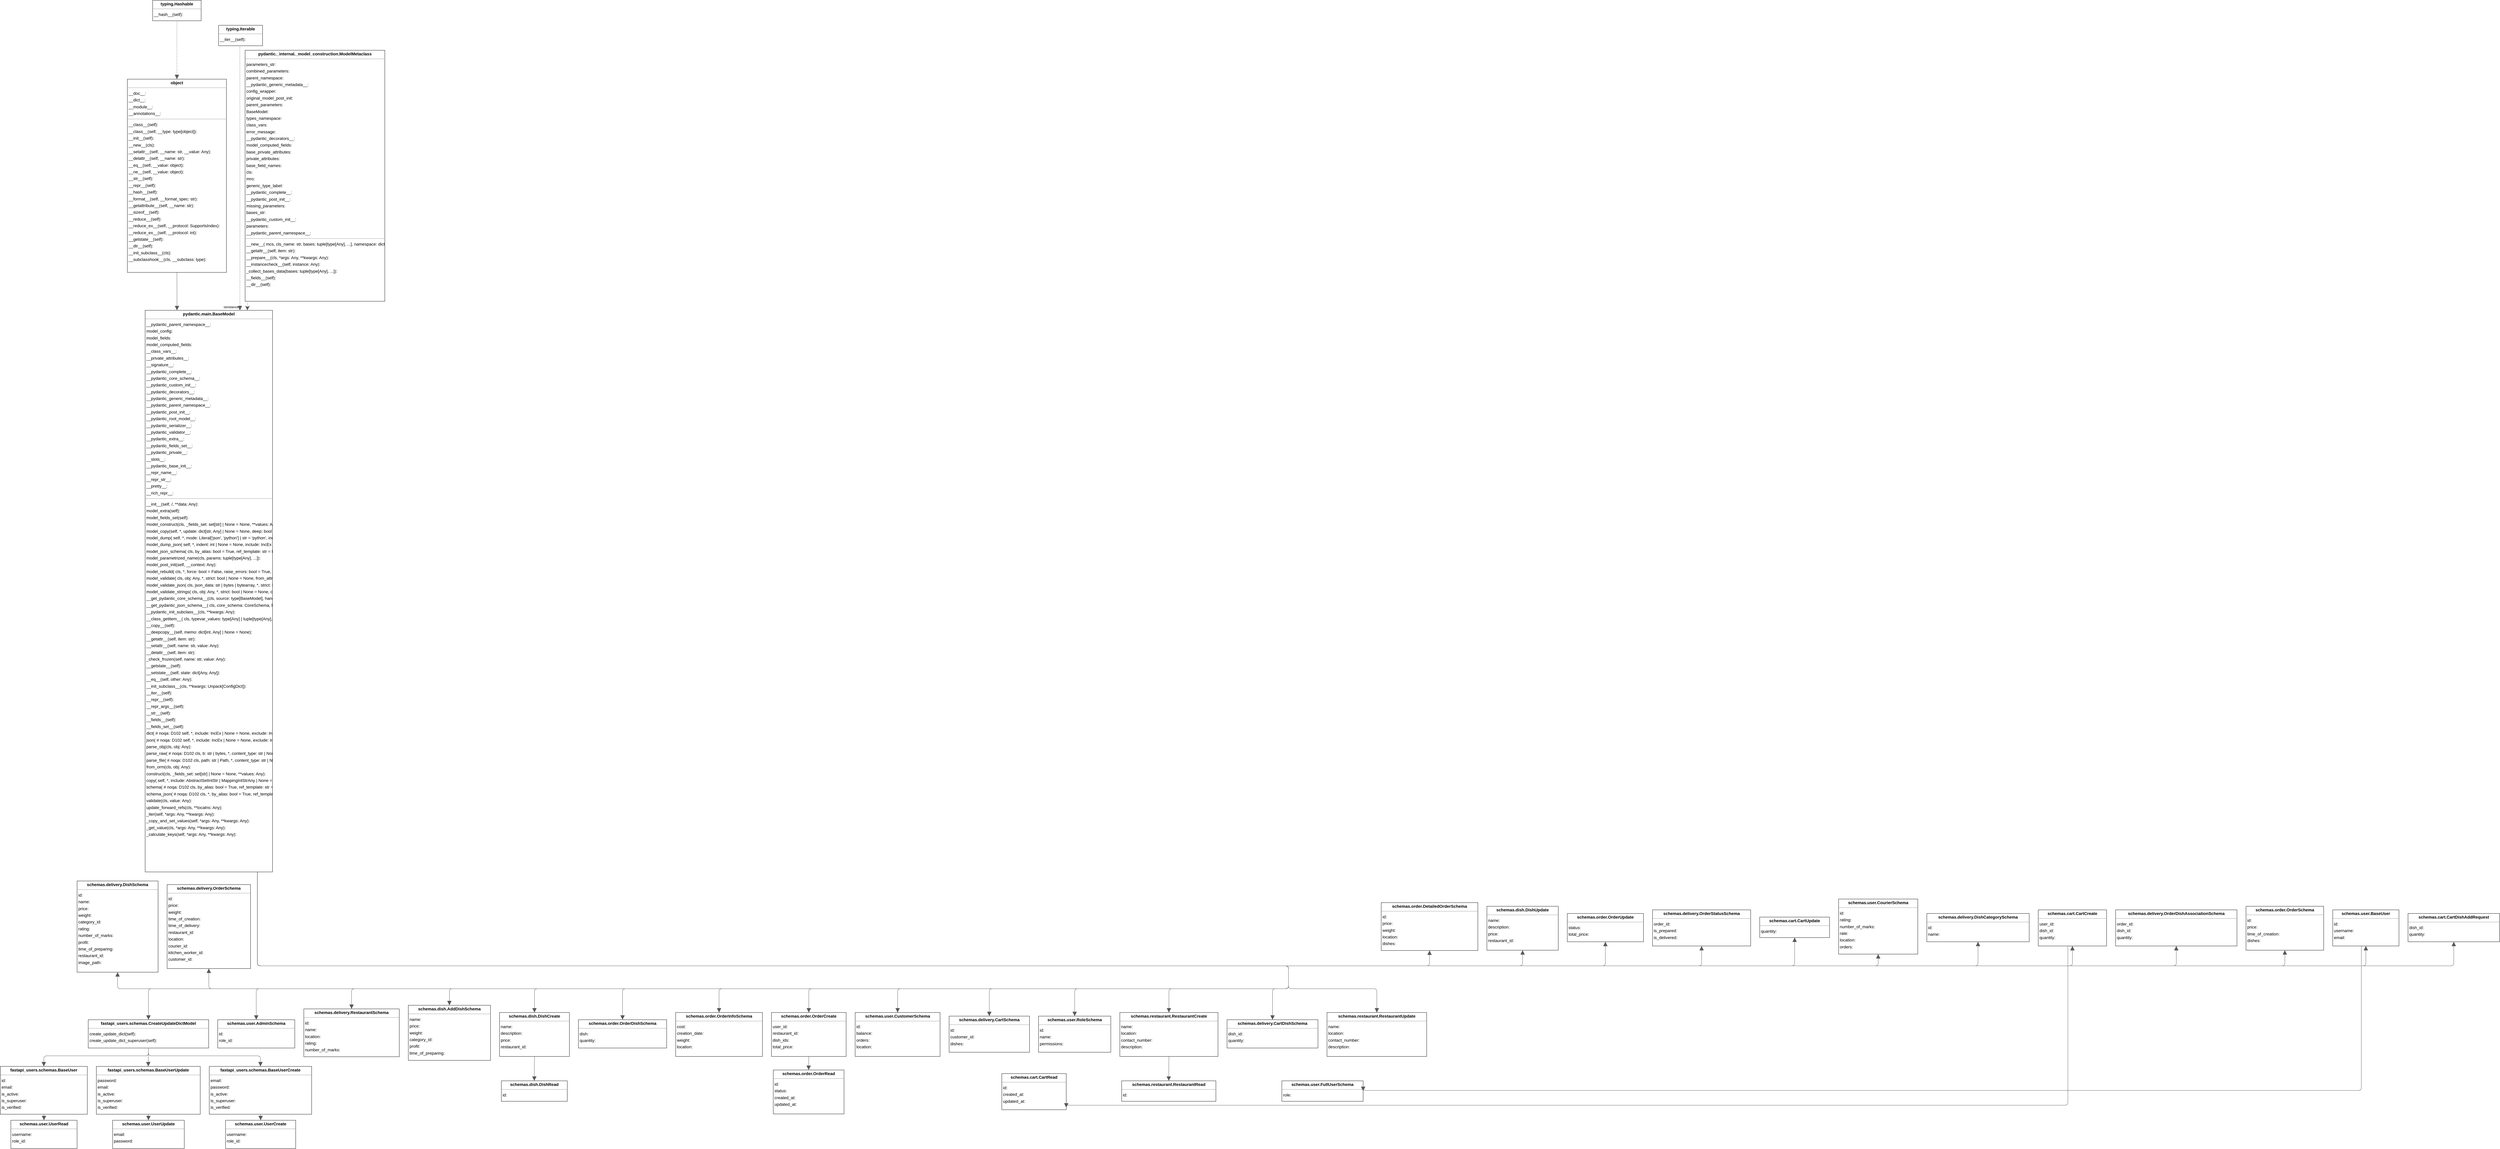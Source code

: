 <mxGraphModel dx="0" dy="0" grid="1" gridSize="10" guides="1" tooltips="1" connect="1" arrows="1" fold="1" page="0" pageScale="1" background="none" math="0" shadow="0">
  <root>
    <mxCell id="0" />
    <mxCell id="1" parent="0" />
    <mxCell id="node23" parent="1" vertex="1" value="&lt;p style=&quot;margin:0px;margin-top:4px;text-align:center;&quot;&gt;&lt;b&gt;fastapi_users.schemas.BaseUser&lt;/b&gt;&lt;/p&gt;&lt;hr size=&quot;1&quot;/&gt;&lt;p style=&quot;margin:0 0 0 4px;line-height:1.6;&quot;&gt; id: &lt;br/&gt; email: &lt;br/&gt; is_active: &lt;br/&gt; is_superuser: &lt;br/&gt; is_verified: &lt;/p&gt;" style="verticalAlign=top;align=left;overflow=fill;fontSize=14;fontFamily=Helvetica;html=1;rounded=0;shadow=0;comic=0;labelBackgroundColor=none;strokeWidth=1;">
      <mxGeometry x="-232" y="2610" width="289" height="159" as="geometry" />
    </mxCell>
    <mxCell id="node4" parent="1" vertex="1" value="&lt;p style=&quot;margin:0px;margin-top:4px;text-align:center;&quot;&gt;&lt;b&gt;fastapi_users.schemas.BaseUserCreate&lt;/b&gt;&lt;/p&gt;&lt;hr size=&quot;1&quot;/&gt;&lt;p style=&quot;margin:0 0 0 4px;line-height:1.6;&quot;&gt; email: &lt;br/&gt; password: &lt;br/&gt; is_active: &lt;br/&gt; is_superuser: &lt;br/&gt; is_verified: &lt;/p&gt;" style="verticalAlign=top;align=left;overflow=fill;fontSize=14;fontFamily=Helvetica;html=1;rounded=0;shadow=0;comic=0;labelBackgroundColor=none;strokeWidth=1;">
      <mxGeometry x="462" y="2610" width="340" height="159" as="geometry" />
    </mxCell>
    <mxCell id="node39" parent="1" vertex="1" value="&lt;p style=&quot;margin:0px;margin-top:4px;text-align:center;&quot;&gt;&lt;b&gt;fastapi_users.schemas.BaseUserUpdate&lt;/b&gt;&lt;/p&gt;&lt;hr size=&quot;1&quot;/&gt;&lt;p style=&quot;margin:0 0 0 4px;line-height:1.6;&quot;&gt; password: &lt;br/&gt; email: &lt;br/&gt; is_active: &lt;br/&gt; is_superuser: &lt;br/&gt; is_verified: &lt;/p&gt;" style="verticalAlign=top;align=left;overflow=fill;fontSize=14;fontFamily=Helvetica;html=1;rounded=0;shadow=0;comic=0;labelBackgroundColor=none;strokeWidth=1;">
      <mxGeometry x="87" y="2610" width="345" height="159" as="geometry" />
    </mxCell>
    <mxCell id="node26" parent="1" vertex="1" value="&lt;p style=&quot;margin:0px;margin-top:4px;text-align:center;&quot;&gt;&lt;b&gt;fastapi_users.schemas.CreateUpdateDictModel&lt;/b&gt;&lt;/p&gt;&lt;hr size=&quot;1&quot;/&gt;&lt;p style=&quot;margin:0 0 0 4px;line-height:1.6;&quot;&gt; create_update_dict(self): &lt;br/&gt; create_update_dict_superuser(self): &lt;/p&gt;" style="verticalAlign=top;align=left;overflow=fill;fontSize=14;fontFamily=Helvetica;html=1;rounded=0;shadow=0;comic=0;labelBackgroundColor=none;strokeWidth=1;">
      <mxGeometry x="60" y="2455" width="400" height="94" as="geometry" />
    </mxCell>
    <mxCell id="node6" parent="1" vertex="1" value="&lt;p style=&quot;margin:0px;margin-top:4px;text-align:center;&quot;&gt;&lt;b&gt;object&lt;/b&gt;&lt;/p&gt;&lt;hr size=&quot;1&quot;/&gt;&lt;p style=&quot;margin:0 0 0 4px;line-height:1.6;&quot;&gt; __doc__: &lt;br/&gt; __dict__: &lt;br/&gt; __module__: &lt;br/&gt; __annotations__: &lt;/p&gt;&lt;hr size=&quot;1&quot;/&gt;&lt;p style=&quot;margin:0 0 0 4px;line-height:1.6;&quot;&gt; __class__(self): &lt;br/&gt; __class__(self, __type: type[object]): &lt;br/&gt; __init__(self): &lt;br/&gt; __new__(cls): &lt;br/&gt; __setattr__(self, __name: str, __value: Any): &lt;br/&gt; __delattr__(self, __name: str): &lt;br/&gt; __eq__(self, __value: object): &lt;br/&gt; __ne__(self, __value: object): &lt;br/&gt; __str__(self): &lt;br/&gt; __repr__(self): &lt;br/&gt; __hash__(self): &lt;br/&gt; __format__(self, __format_spec: str): &lt;br/&gt; __getattribute__(self, __name: str): &lt;br/&gt; __sizeof__(self): &lt;br/&gt; __reduce__(self): &lt;br/&gt; __reduce_ex__(self, __protocol: SupportsIndex): &lt;br/&gt; __reduce_ex__(self, __protocol: int): &lt;br/&gt; __getstate__(self): &lt;br/&gt; __dir__(self): &lt;br/&gt; __init_subclass__(cls): &lt;br/&gt; __subclasshook__(cls, __subclass: type): &lt;/p&gt;" style="verticalAlign=top;align=left;overflow=fill;fontSize=14;fontFamily=Helvetica;html=1;rounded=0;shadow=0;comic=0;labelBackgroundColor=none;strokeWidth=1;">
      <mxGeometry x="190" y="-670" width="329" height="642" as="geometry" />
    </mxCell>
    <mxCell id="node28" parent="1" vertex="1" value="&lt;p style=&quot;margin:0px;margin-top:4px;text-align:center;&quot;&gt;&lt;b&gt;pydantic._internal._model_construction.ModelMetaclass&lt;/b&gt;&lt;/p&gt;&lt;hr size=&quot;1&quot;/&gt;&lt;p style=&quot;margin:0 0 0 4px;line-height:1.6;&quot;&gt; parameters_str: &lt;br/&gt; combined_parameters: &lt;br/&gt; parent_namespace: &lt;br/&gt; __pydantic_generic_metadata__: &lt;br/&gt; config_wrapper: &lt;br/&gt; original_model_post_init: &lt;br/&gt; parent_parameters: &lt;br/&gt; BaseModel: &lt;br/&gt; types_namespace: &lt;br/&gt; class_vars: &lt;br/&gt; error_message: &lt;br/&gt; __pydantic_decorators__: &lt;br/&gt; model_computed_fields: &lt;br/&gt; base_private_attributes: &lt;br/&gt; private_attributes: &lt;br/&gt; base_field_names: &lt;br/&gt; cls: &lt;br/&gt; mro: &lt;br/&gt; generic_type_label: &lt;br/&gt; __pydantic_complete__: &lt;br/&gt; __pydantic_post_init__: &lt;br/&gt; missing_parameters: &lt;br/&gt; bases_str: &lt;br/&gt; __pydantic_custom_init__: &lt;br/&gt; parameters: &lt;br/&gt; __pydantic_parent_namespace__: &lt;/p&gt;&lt;hr size=&quot;1&quot;/&gt;&lt;p style=&quot;margin:0 0 0 4px;line-height:1.6;&quot;&gt; __new__(         mcs,         cls_name: str,         bases: tuple[type[Any], ...],         namespace: dict[str, Any],         __pydantic_generic_metadata__: PydanticGenericMetadata | None = None,         __pydantic_reset_parent_namespace__: bool = True,         _create_model_module: str | None = None,         **kwargs: Any,     ): &lt;br/&gt; __getattr__(self, item: str): &lt;br/&gt; __prepare__(cls, *args: Any, **kwargs: Any): &lt;br/&gt; __instancecheck__(self, instance: Any): &lt;br/&gt; _collect_bases_data(bases: tuple[type[Any], ...]): &lt;br/&gt; __fields__(self): &lt;br/&gt; __dir__(self): &lt;/p&gt;" style="verticalAlign=top;align=left;overflow=fill;fontSize=14;fontFamily=Helvetica;html=1;rounded=0;shadow=0;comic=0;labelBackgroundColor=none;strokeWidth=1;">
      <mxGeometry x="581" y="-766" width="464" height="834" as="geometry" />
    </mxCell>
    <mxCell id="node14" parent="1" vertex="1" value="&lt;p style=&quot;margin:0px;margin-top:4px;text-align:center;&quot;&gt;&lt;b&gt;pydantic.main.BaseModel&lt;/b&gt;&lt;/p&gt;&lt;hr size=&quot;1&quot;/&gt;&lt;p style=&quot;margin:0 0 0 4px;line-height:1.6;&quot;&gt; __pydantic_parent_namespace__: &lt;br/&gt; model_config: &lt;br/&gt; model_fields: &lt;br/&gt; model_computed_fields: &lt;br/&gt; __class_vars__: &lt;br/&gt; __private_attributes__: &lt;br/&gt; __signature__: &lt;br/&gt; __pydantic_complete__: &lt;br/&gt; __pydantic_core_schema__: &lt;br/&gt; __pydantic_custom_init__: &lt;br/&gt; __pydantic_decorators__: &lt;br/&gt; __pydantic_generic_metadata__: &lt;br/&gt; __pydantic_parent_namespace__: &lt;br/&gt; __pydantic_post_init__: &lt;br/&gt; __pydantic_root_model__: &lt;br/&gt; __pydantic_serializer__: &lt;br/&gt; __pydantic_validator__: &lt;br/&gt; __pydantic_extra__: &lt;br/&gt; __pydantic_fields_set__: &lt;br/&gt; __pydantic_private__: &lt;br/&gt; __slots__: &lt;br/&gt; __pydantic_base_init__: &lt;br/&gt; __repr_name__: &lt;br/&gt; __repr_str__: &lt;br/&gt; __pretty__: &lt;br/&gt; __rich_repr__: &lt;/p&gt;&lt;hr size=&quot;1&quot;/&gt;&lt;p style=&quot;margin:0 0 0 4px;line-height:1.6;&quot;&gt; __init__(self, /, **data: Any): &lt;br/&gt; model_extra(self): &lt;br/&gt; model_fields_set(self): &lt;br/&gt; model_construct(cls, _fields_set: set[str] | None = None, **values: Any): &lt;br/&gt; model_copy(self, *, update: dict[str, Any] | None = None, deep: bool = False): &lt;br/&gt; model_dump(         self,         *,         mode: Literal[&amp;#39;json&amp;#39;, &amp;#39;python&amp;#39;] | str = &amp;#39;python&amp;#39;,         include: IncEx | None = None,         exclude: IncEx | None = None,         context: Any | None = None,         by_alias: bool = False,         exclude_unset: bool = False,         exclude_defaults: bool = False,         exclude_none: bool = False,         round_trip: bool = False,         warnings: bool | Literal[&amp;#39;none&amp;#39;, &amp;#39;warn&amp;#39;, &amp;#39;error&amp;#39;] = True,         serialize_as_any: bool = False,     ): &lt;br/&gt; model_dump_json(         self,         *,         indent: int | None = None,         include: IncEx | None = None,         exclude: IncEx | None = None,         context: Any | None = None,         by_alias: bool = False,         exclude_unset: bool = False,         exclude_defaults: bool = False,         exclude_none: bool = False,         round_trip: bool = False,         warnings: bool | Literal[&amp;#39;none&amp;#39;, &amp;#39;warn&amp;#39;, &amp;#39;error&amp;#39;] = True,         serialize_as_any: bool = False,     ): &lt;br/&gt; model_json_schema(         cls,         by_alias: bool = True,         ref_template: str = DEFAULT_REF_TEMPLATE,         schema_generator: type[GenerateJsonSchema] = GenerateJsonSchema,         mode: JsonSchemaMode = &amp;#39;validation&amp;#39;,     ): &lt;br/&gt; model_parametrized_name(cls, params: tuple[type[Any], ...]): &lt;br/&gt; model_post_init(self, __context: Any): &lt;br/&gt; model_rebuild(         cls,         *,         force: bool = False,         raise_errors: bool = True,         _parent_namespace_depth: int = 2,         _types_namespace: dict[str, Any] | None = None,     ): &lt;br/&gt; model_validate(         cls,         obj: Any,         *,         strict: bool | None = None,         from_attributes: bool | None = None,         context: Any | None = None,     ): &lt;br/&gt; model_validate_json(         cls,         json_data: str | bytes | bytearray,         *,         strict: bool | None = None,         context: Any | None = None,     ): &lt;br/&gt; model_validate_strings(         cls,         obj: Any,         *,         strict: bool | None = None,         context: Any | None = None,     ): &lt;br/&gt; __get_pydantic_core_schema__(cls, source: type[BaseModel], handler: GetCoreSchemaHandler, /): &lt;br/&gt; __get_pydantic_json_schema__(         cls,         core_schema: CoreSchema,         handler: GetJsonSchemaHandler,         /,     ): &lt;br/&gt; __pydantic_init_subclass__(cls, **kwargs: Any): &lt;br/&gt; __class_getitem__(         cls, typevar_values: type[Any] | tuple[type[Any], ...]     ): &lt;br/&gt; __copy__(self): &lt;br/&gt; __deepcopy__(self, memo: dict[int, Any] | None = None): &lt;br/&gt; __getattr__(self, item: str): &lt;br/&gt; __setattr__(self, name: str, value: Any): &lt;br/&gt; __delattr__(self, item: str): &lt;br/&gt; _check_frozen(self, name: str, value: Any): &lt;br/&gt; __getstate__(self): &lt;br/&gt; __setstate__(self, state: dict[Any, Any]): &lt;br/&gt; __eq__(self, other: Any): &lt;br/&gt; __init_subclass__(cls, **kwargs: Unpack[ConfigDict]): &lt;br/&gt; __iter__(self): &lt;br/&gt; __repr__(self): &lt;br/&gt; __repr_args__(self): &lt;br/&gt; __str__(self): &lt;br/&gt; __fields__(self): &lt;br/&gt; __fields_set__(self): &lt;br/&gt; dict(  # noqa: D102         self,         *,         include: IncEx | None = None,         exclude: IncEx | None = None,         by_alias: bool = False,         exclude_unset: bool = False,         exclude_defaults: bool = False,         exclude_none: bool = False,     ): &lt;br/&gt; json(  # noqa: D102         self,         *,         include: IncEx | None = None,         exclude: IncEx | None = None,         by_alias: bool = False,         exclude_unset: bool = False,         exclude_defaults: bool = False,         exclude_none: bool = False,         encoder: Callable[[Any], Any] | None = PydanticUndefined,  # type: ignore[assignment]         models_as_dict: bool = PydanticUndefined,  # type: ignore[assignment]         **dumps_kwargs: Any,     ): &lt;br/&gt; parse_obj(cls, obj: Any): &lt;br/&gt; parse_raw(  # noqa: D102         cls,         b: str | bytes,         *,         content_type: str | None = None,         encoding: str = &amp;#39;utf8&amp;#39;,         proto: DeprecatedParseProtocol | None = None,         allow_pickle: bool = False,     ): &lt;br/&gt; parse_file(  # noqa: D102         cls,         path: str | Path,         *,         content_type: str | None = None,         encoding: str = &amp;#39;utf8&amp;#39;,         proto: DeprecatedParseProtocol | None = None,         allow_pickle: bool = False,     ): &lt;br/&gt; from_orm(cls, obj: Any): &lt;br/&gt; construct(cls, _fields_set: set[str] | None = None, **values: Any): &lt;br/&gt; copy(         self,         *,         include: AbstractSetIntStr | MappingIntStrAny | None = None,         exclude: AbstractSetIntStr | MappingIntStrAny | None = None,         update: Dict[str, Any] | None = None,  # noqa UP006         deep: bool = False,     ): &lt;br/&gt; schema(  # noqa: D102         cls, by_alias: bool = True, ref_template: str = DEFAULT_REF_TEMPLATE     ): &lt;br/&gt; schema_json(  # noqa: D102         cls, *, by_alias: bool = True, ref_template: str = DEFAULT_REF_TEMPLATE, **dumps_kwargs: Any     ): &lt;br/&gt; validate(cls, value: Any): &lt;br/&gt; update_forward_refs(cls, **localns: Any): &lt;br/&gt; _iter(self, *args: Any, **kwargs: Any): &lt;br/&gt; _copy_and_set_values(self, *args: Any, **kwargs: Any): &lt;br/&gt; _get_value(cls, *args: Any, **kwargs: Any): &lt;br/&gt; _calculate_keys(self, *args: Any, **kwargs: Any): &lt;/p&gt;" style="verticalAlign=top;align=left;overflow=fill;fontSize=14;fontFamily=Helvetica;html=1;rounded=0;shadow=0;comic=0;labelBackgroundColor=none;strokeWidth=1;">
      <mxGeometry x="249" y="98" width="423" height="1866" as="geometry" />
    </mxCell>
    <mxCell id="node40" parent="1" vertex="1" value="&lt;p style=&quot;margin:0px;margin-top:4px;text-align:center;&quot;&gt;&lt;b&gt;schemas.cart.CartCreate&lt;/b&gt;&lt;/p&gt;&lt;hr size=&quot;1&quot;/&gt;&lt;p style=&quot;margin:0 0 0 4px;line-height:1.6;&quot;&gt; user_id: &lt;br/&gt; dish_id: &lt;br/&gt; quantity: &lt;/p&gt;" style="verticalAlign=top;align=left;overflow=fill;fontSize=14;fontFamily=Helvetica;html=1;rounded=0;shadow=0;comic=0;labelBackgroundColor=none;strokeWidth=1;">
      <mxGeometry x="6536" y="2090" width="227" height="120" as="geometry" />
    </mxCell>
    <mxCell id="node0" parent="1" vertex="1" value="&lt;p style=&quot;margin:0px;margin-top:4px;text-align:center;&quot;&gt;&lt;b&gt;schemas.cart.CartDishAddRequest&lt;/b&gt;&lt;/p&gt;&lt;hr size=&quot;1&quot;/&gt;&lt;p style=&quot;margin:0 0 0 4px;line-height:1.6;&quot;&gt; dish_id: &lt;br/&gt; quantity: &lt;/p&gt;" style="verticalAlign=top;align=left;overflow=fill;fontSize=14;fontFamily=Helvetica;html=1;rounded=0;shadow=0;comic=0;labelBackgroundColor=none;strokeWidth=1;">
      <mxGeometry x="7764" y="2102" width="304" height="94" as="geometry" />
    </mxCell>
    <mxCell id="node22" parent="1" vertex="1" value="&lt;p style=&quot;margin:0px;margin-top:4px;text-align:center;&quot;&gt;&lt;b&gt;schemas.cart.CartRead&lt;/b&gt;&lt;/p&gt;&lt;hr size=&quot;1&quot;/&gt;&lt;p style=&quot;margin:0 0 0 4px;line-height:1.6;&quot;&gt; id: &lt;br/&gt; created_at: &lt;br/&gt; updated_at: &lt;/p&gt;" style="verticalAlign=top;align=left;overflow=fill;fontSize=14;fontFamily=Helvetica;html=1;rounded=0;shadow=0;comic=0;labelBackgroundColor=none;strokeWidth=1;">
      <mxGeometry x="3094" y="2634" width="214" height="120" as="geometry" />
    </mxCell>
    <mxCell id="node34" parent="1" vertex="1" value="&lt;p style=&quot;margin:0px;margin-top:4px;text-align:center;&quot;&gt;&lt;b&gt;schemas.cart.CartUpdate&lt;/b&gt;&lt;/p&gt;&lt;hr size=&quot;1&quot;/&gt;&lt;p style=&quot;margin:0 0 0 4px;line-height:1.6;&quot;&gt; quantity: &lt;/p&gt;" style="verticalAlign=top;align=left;overflow=fill;fontSize=14;fontFamily=Helvetica;html=1;rounded=0;shadow=0;comic=0;labelBackgroundColor=none;strokeWidth=1;">
      <mxGeometry x="5611" y="2114" width="232" height="68" as="geometry" />
    </mxCell>
    <mxCell id="node9" parent="1" vertex="1" value="&lt;p style=&quot;margin:0px;margin-top:4px;text-align:center;&quot;&gt;&lt;b&gt;schemas.delivery.CartDishSchema&lt;/b&gt;&lt;/p&gt;&lt;hr size=&quot;1&quot;/&gt;&lt;p style=&quot;margin:0 0 0 4px;line-height:1.6;&quot;&gt; dish_id: &lt;br/&gt; quantity: &lt;/p&gt;" style="verticalAlign=top;align=left;overflow=fill;fontSize=14;fontFamily=Helvetica;html=1;rounded=0;shadow=0;comic=0;labelBackgroundColor=none;strokeWidth=1;">
      <mxGeometry x="3842" y="2455" width="302" height="94" as="geometry" />
    </mxCell>
    <mxCell id="node17" parent="1" vertex="1" value="&lt;p style=&quot;margin:0px;margin-top:4px;text-align:center;&quot;&gt;&lt;b&gt;schemas.delivery.CartSchema&lt;/b&gt;&lt;/p&gt;&lt;hr size=&quot;1&quot;/&gt;&lt;p style=&quot;margin:0 0 0 4px;line-height:1.6;&quot;&gt; id: &lt;br/&gt; customer_id: &lt;br/&gt; dishes: &lt;/p&gt;" style="verticalAlign=top;align=left;overflow=fill;fontSize=14;fontFamily=Helvetica;html=1;rounded=0;shadow=0;comic=0;labelBackgroundColor=none;strokeWidth=1;">
      <mxGeometry x="2919" y="2443" width="267" height="120" as="geometry" />
    </mxCell>
    <mxCell id="node20" parent="1" vertex="1" value="&lt;p style=&quot;margin:0px;margin-top:4px;text-align:center;&quot;&gt;&lt;b&gt;schemas.delivery.DishCategorySchema&lt;/b&gt;&lt;/p&gt;&lt;hr size=&quot;1&quot;/&gt;&lt;p style=&quot;margin:0 0 0 4px;line-height:1.6;&quot;&gt; id: &lt;br/&gt; name: &lt;/p&gt;" style="verticalAlign=top;align=left;overflow=fill;fontSize=14;fontFamily=Helvetica;html=1;rounded=0;shadow=0;comic=0;labelBackgroundColor=none;strokeWidth=1;">
      <mxGeometry x="6166" y="2102" width="340" height="94" as="geometry" />
    </mxCell>
    <mxCell id="node30" parent="1" vertex="1" value="&lt;p style=&quot;margin:0px;margin-top:4px;text-align:center;&quot;&gt;&lt;b&gt;schemas.delivery.DishSchema&lt;/b&gt;&lt;/p&gt;&lt;hr size=&quot;1&quot;/&gt;&lt;p style=&quot;margin:0 0 0 4px;line-height:1.6;&quot;&gt; id: &lt;br/&gt; name: &lt;br/&gt; price: &lt;br/&gt; weight: &lt;br/&gt; category_id: &lt;br/&gt; rating: &lt;br/&gt; number_of_marks: &lt;br/&gt; profit: &lt;br/&gt; time_of_preparing: &lt;br/&gt; restaurant_id: &lt;br/&gt; image_path: &lt;/p&gt;" style="verticalAlign=top;align=left;overflow=fill;fontSize=14;fontFamily=Helvetica;html=1;rounded=0;shadow=0;comic=0;labelBackgroundColor=none;strokeWidth=1;">
      <mxGeometry x="23" y="1994" width="269" height="303" as="geometry" />
    </mxCell>
    <mxCell id="node13" parent="1" vertex="1" value="&lt;p style=&quot;margin:0px;margin-top:4px;text-align:center;&quot;&gt;&lt;b&gt;schemas.delivery.OrderDishAssociationSchema&lt;/b&gt;&lt;/p&gt;&lt;hr size=&quot;1&quot;/&gt;&lt;p style=&quot;margin:0 0 0 4px;line-height:1.6;&quot;&gt; order_id: &lt;br/&gt; dish_id: &lt;br/&gt; quantity: &lt;/p&gt;" style="verticalAlign=top;align=left;overflow=fill;fontSize=14;fontFamily=Helvetica;html=1;rounded=0;shadow=0;comic=0;labelBackgroundColor=none;strokeWidth=1;">
      <mxGeometry x="6793" y="2090" width="403" height="120" as="geometry" />
    </mxCell>
    <mxCell id="node43" parent="1" vertex="1" value="&lt;p style=&quot;margin:0px;margin-top:4px;text-align:center;&quot;&gt;&lt;b&gt;schemas.delivery.OrderSchema&lt;/b&gt;&lt;/p&gt;&lt;hr size=&quot;1&quot;/&gt;&lt;p style=&quot;margin:0 0 0 4px;line-height:1.6;&quot;&gt; id: &lt;br/&gt; price: &lt;br/&gt; weight: &lt;br/&gt; time_of_creation: &lt;br/&gt; time_of_delivery: &lt;br/&gt; restaurant_id: &lt;br/&gt; location: &lt;br/&gt; courier_id: &lt;br/&gt; kitchen_worker_id: &lt;br/&gt; customer_id: &lt;/p&gt;" style="verticalAlign=top;align=left;overflow=fill;fontSize=14;fontFamily=Helvetica;html=1;rounded=0;shadow=0;comic=0;labelBackgroundColor=none;strokeWidth=1;">
      <mxGeometry x="322" y="2006" width="277" height="279" as="geometry" />
    </mxCell>
    <mxCell id="node25" parent="1" vertex="1" value="&lt;p style=&quot;margin:0px;margin-top:4px;text-align:center;&quot;&gt;&lt;b&gt;schemas.delivery.OrderStatusSchema&lt;/b&gt;&lt;/p&gt;&lt;hr size=&quot;1&quot;/&gt;&lt;p style=&quot;margin:0 0 0 4px;line-height:1.6;&quot;&gt; order_id: &lt;br/&gt; is_prepared: &lt;br/&gt; is_delivered: &lt;/p&gt;" style="verticalAlign=top;align=left;overflow=fill;fontSize=14;fontFamily=Helvetica;html=1;rounded=0;shadow=0;comic=0;labelBackgroundColor=none;strokeWidth=1;">
      <mxGeometry x="5255" y="2090" width="326" height="120" as="geometry" />
    </mxCell>
    <mxCell id="node19" parent="1" vertex="1" value="&lt;p style=&quot;margin:0px;margin-top:4px;text-align:center;&quot;&gt;&lt;b&gt;schemas.delivery.RestaurantSchema&lt;/b&gt;&lt;/p&gt;&lt;hr size=&quot;1&quot;/&gt;&lt;p style=&quot;margin:0 0 0 4px;line-height:1.6;&quot;&gt; id: &lt;br/&gt; name: &lt;br/&gt; location: &lt;br/&gt; rating: &lt;br/&gt; number_of_marks: &lt;/p&gt;" style="verticalAlign=top;align=left;overflow=fill;fontSize=14;fontFamily=Helvetica;html=1;rounded=0;shadow=0;comic=0;labelBackgroundColor=none;strokeWidth=1;">
      <mxGeometry x="776" y="2419" width="317" height="159" as="geometry" />
    </mxCell>
    <mxCell id="node35" parent="1" vertex="1" value="&lt;p style=&quot;margin:0px;margin-top:4px;text-align:center;&quot;&gt;&lt;b&gt;schemas.dish.AddDishSchema&lt;/b&gt;&lt;/p&gt;&lt;hr size=&quot;1&quot;/&gt;&lt;p style=&quot;margin:0 0 0 4px;line-height:1.6;&quot;&gt; name: &lt;br/&gt; price: &lt;br/&gt; weight: &lt;br/&gt; category_id: &lt;br/&gt; profit: &lt;br/&gt; time_of_preparing: &lt;/p&gt;" style="verticalAlign=top;align=left;overflow=fill;fontSize=14;fontFamily=Helvetica;html=1;rounded=0;shadow=0;comic=0;labelBackgroundColor=none;strokeWidth=1;">
      <mxGeometry x="1123" y="2407" width="273" height="183" as="geometry" />
    </mxCell>
    <mxCell id="node42" parent="1" vertex="1" value="&lt;p style=&quot;margin:0px;margin-top:4px;text-align:center;&quot;&gt;&lt;b&gt;schemas.dish.DishCreate&lt;/b&gt;&lt;/p&gt;&lt;hr size=&quot;1&quot;/&gt;&lt;p style=&quot;margin:0 0 0 4px;line-height:1.6;&quot;&gt; name: &lt;br/&gt; description: &lt;br/&gt; price: &lt;br/&gt; restaurant_id: &lt;/p&gt;" style="verticalAlign=top;align=left;overflow=fill;fontSize=14;fontFamily=Helvetica;html=1;rounded=0;shadow=0;comic=0;labelBackgroundColor=none;strokeWidth=1;">
      <mxGeometry x="1426" y="2431" width="232" height="146" as="geometry" />
    </mxCell>
    <mxCell id="node15" parent="1" vertex="1" value="&lt;p style=&quot;margin:0px;margin-top:4px;text-align:center;&quot;&gt;&lt;b&gt;schemas.dish.DishRead&lt;/b&gt;&lt;/p&gt;&lt;hr size=&quot;1&quot;/&gt;&lt;p style=&quot;margin:0 0 0 4px;line-height:1.6;&quot;&gt; id: &lt;/p&gt;" style="verticalAlign=top;align=left;overflow=fill;fontSize=14;fontFamily=Helvetica;html=1;rounded=0;shadow=0;comic=0;labelBackgroundColor=none;strokeWidth=1;">
      <mxGeometry x="1432" y="2658" width="219" height="68" as="geometry" />
    </mxCell>
    <mxCell id="node18" parent="1" vertex="1" value="&lt;p style=&quot;margin:0px;margin-top:4px;text-align:center;&quot;&gt;&lt;b&gt;schemas.dish.DishUpdate&lt;/b&gt;&lt;/p&gt;&lt;hr size=&quot;1&quot;/&gt;&lt;p style=&quot;margin:0 0 0 4px;line-height:1.6;&quot;&gt; name: &lt;br/&gt; description: &lt;br/&gt; price: &lt;br/&gt; restaurant_id: &lt;/p&gt;" style="verticalAlign=top;align=left;overflow=fill;fontSize=14;fontFamily=Helvetica;html=1;rounded=0;shadow=0;comic=0;labelBackgroundColor=none;strokeWidth=1;">
      <mxGeometry x="4705" y="2078" width="237" height="146" as="geometry" />
    </mxCell>
    <mxCell id="node16" parent="1" vertex="1" value="&lt;p style=&quot;margin:0px;margin-top:4px;text-align:center;&quot;&gt;&lt;b&gt;schemas.order.DetailedOrderSchema&lt;/b&gt;&lt;/p&gt;&lt;hr size=&quot;1&quot;/&gt;&lt;p style=&quot;margin:0 0 0 4px;line-height:1.6;&quot;&gt; id: &lt;br/&gt; price: &lt;br/&gt; weight: &lt;br/&gt; location: &lt;br/&gt; dishes: &lt;/p&gt;" style="verticalAlign=top;align=left;overflow=fill;fontSize=14;fontFamily=Helvetica;html=1;rounded=0;shadow=0;comic=0;labelBackgroundColor=none;strokeWidth=1;">
      <mxGeometry x="4354" y="2066" width="321" height="159" as="geometry" />
    </mxCell>
    <mxCell id="node27" parent="1" vertex="1" value="&lt;p style=&quot;margin:0px;margin-top:4px;text-align:center;&quot;&gt;&lt;b&gt;schemas.order.OrderCreate&lt;/b&gt;&lt;/p&gt;&lt;hr size=&quot;1&quot;/&gt;&lt;p style=&quot;margin:0 0 0 4px;line-height:1.6;&quot;&gt; user_id: &lt;br/&gt; restaurant_id: &lt;br/&gt; dish_ids: &lt;br/&gt; total_price: &lt;/p&gt;" style="verticalAlign=top;align=left;overflow=fill;fontSize=14;fontFamily=Helvetica;html=1;rounded=0;shadow=0;comic=0;labelBackgroundColor=none;strokeWidth=1;">
      <mxGeometry x="2329" y="2431" width="248" height="146" as="geometry" />
    </mxCell>
    <mxCell id="node37" parent="1" vertex="1" value="&lt;p style=&quot;margin:0px;margin-top:4px;text-align:center;&quot;&gt;&lt;b&gt;schemas.order.OrderDishSchema&lt;/b&gt;&lt;/p&gt;&lt;hr size=&quot;1&quot;/&gt;&lt;p style=&quot;margin:0 0 0 4px;line-height:1.6;&quot;&gt; dish: &lt;br/&gt; quantity: &lt;/p&gt;" style="verticalAlign=top;align=left;overflow=fill;fontSize=14;fontFamily=Helvetica;html=1;rounded=0;shadow=0;comic=0;labelBackgroundColor=none;strokeWidth=1;">
      <mxGeometry x="1688" y="2455" width="293" height="94" as="geometry" />
    </mxCell>
    <mxCell id="node41" parent="1" vertex="1" value="&lt;p style=&quot;margin:0px;margin-top:4px;text-align:center;&quot;&gt;&lt;b&gt;schemas.order.OrderInfoSchema&lt;/b&gt;&lt;/p&gt;&lt;hr size=&quot;1&quot;/&gt;&lt;p style=&quot;margin:0 0 0 4px;line-height:1.6;&quot;&gt; cost: &lt;br/&gt; creation_date: &lt;br/&gt; weight: &lt;br/&gt; location: &lt;/p&gt;" style="verticalAlign=top;align=left;overflow=fill;fontSize=14;fontFamily=Helvetica;html=1;rounded=0;shadow=0;comic=0;labelBackgroundColor=none;strokeWidth=1;">
      <mxGeometry x="2011" y="2431" width="288" height="146" as="geometry" />
    </mxCell>
    <mxCell id="node1" parent="1" vertex="1" value="&lt;p style=&quot;margin:0px;margin-top:4px;text-align:center;&quot;&gt;&lt;b&gt;schemas.order.OrderRead&lt;/b&gt;&lt;/p&gt;&lt;hr size=&quot;1&quot;/&gt;&lt;p style=&quot;margin:0 0 0 4px;line-height:1.6;&quot;&gt; id: &lt;br/&gt; status: &lt;br/&gt; created_at: &lt;br/&gt; updated_at: &lt;/p&gt;" style="verticalAlign=top;align=left;overflow=fill;fontSize=14;fontFamily=Helvetica;html=1;rounded=0;shadow=0;comic=0;labelBackgroundColor=none;strokeWidth=1;">
      <mxGeometry x="2335" y="2622" width="235" height="146" as="geometry" />
    </mxCell>
    <mxCell id="node11" parent="1" vertex="1" value="&lt;p style=&quot;margin:0px;margin-top:4px;text-align:center;&quot;&gt;&lt;b&gt;schemas.order.OrderSchema&lt;/b&gt;&lt;/p&gt;&lt;hr size=&quot;1&quot;/&gt;&lt;p style=&quot;margin:0 0 0 4px;line-height:1.6;&quot;&gt; id: &lt;br/&gt; price: &lt;br/&gt; time_of_creation: &lt;br/&gt; dishes: &lt;/p&gt;" style="verticalAlign=top;align=left;overflow=fill;fontSize=14;fontFamily=Helvetica;html=1;rounded=0;shadow=0;comic=0;labelBackgroundColor=none;strokeWidth=1;">
      <mxGeometry x="7226" y="2078" width="258" height="146" as="geometry" />
    </mxCell>
    <mxCell id="node29" parent="1" vertex="1" value="&lt;p style=&quot;margin:0px;margin-top:4px;text-align:center;&quot;&gt;&lt;b&gt;schemas.order.OrderUpdate&lt;/b&gt;&lt;/p&gt;&lt;hr size=&quot;1&quot;/&gt;&lt;p style=&quot;margin:0 0 0 4px;line-height:1.6;&quot;&gt; status: &lt;br/&gt; total_price: &lt;/p&gt;" style="verticalAlign=top;align=left;overflow=fill;fontSize=14;fontFamily=Helvetica;html=1;rounded=0;shadow=0;comic=0;labelBackgroundColor=none;strokeWidth=1;">
      <mxGeometry x="4972" y="2102" width="253" height="94" as="geometry" />
    </mxCell>
    <mxCell id="node12" parent="1" vertex="1" value="&lt;p style=&quot;margin:0px;margin-top:4px;text-align:center;&quot;&gt;&lt;b&gt;schemas.restaurant.RestaurantCreate&lt;/b&gt;&lt;/p&gt;&lt;hr size=&quot;1&quot;/&gt;&lt;p style=&quot;margin:0 0 0 4px;line-height:1.6;&quot;&gt; name: &lt;br/&gt; location: &lt;br/&gt; contact_number: &lt;br/&gt; description: &lt;/p&gt;" style="verticalAlign=top;align=left;overflow=fill;fontSize=14;fontFamily=Helvetica;html=1;rounded=0;shadow=0;comic=0;labelBackgroundColor=none;strokeWidth=1;">
      <mxGeometry x="3486" y="2431" width="326" height="146" as="geometry" />
    </mxCell>
    <mxCell id="node7" parent="1" vertex="1" value="&lt;p style=&quot;margin:0px;margin-top:4px;text-align:center;&quot;&gt;&lt;b&gt;schemas.restaurant.RestaurantRead&lt;/b&gt;&lt;/p&gt;&lt;hr size=&quot;1&quot;/&gt;&lt;p style=&quot;margin:0 0 0 4px;line-height:1.6;&quot;&gt; id: &lt;/p&gt;" style="verticalAlign=top;align=left;overflow=fill;fontSize=14;fontFamily=Helvetica;html=1;rounded=0;shadow=0;comic=0;labelBackgroundColor=none;strokeWidth=1;">
      <mxGeometry x="3492" y="2658" width="313" height="68" as="geometry" />
    </mxCell>
    <mxCell id="node2" parent="1" vertex="1" value="&lt;p style=&quot;margin:0px;margin-top:4px;text-align:center;&quot;&gt;&lt;b&gt;schemas.restaurant.RestaurantUpdate&lt;/b&gt;&lt;/p&gt;&lt;hr size=&quot;1&quot;/&gt;&lt;p style=&quot;margin:0 0 0 4px;line-height:1.6;&quot;&gt; name: &lt;br/&gt; location: &lt;br/&gt; contact_number: &lt;br/&gt; description: &lt;/p&gt;" style="verticalAlign=top;align=left;overflow=fill;fontSize=14;fontFamily=Helvetica;html=1;rounded=0;shadow=0;comic=0;labelBackgroundColor=none;strokeWidth=1;">
      <mxGeometry x="4174" y="2431" width="331" height="146" as="geometry" />
    </mxCell>
    <mxCell id="node33" parent="1" vertex="1" value="&lt;p style=&quot;margin:0px;margin-top:4px;text-align:center;&quot;&gt;&lt;b&gt;schemas.user.AdminSchema&lt;/b&gt;&lt;/p&gt;&lt;hr size=&quot;1&quot;/&gt;&lt;p style=&quot;margin:0 0 0 4px;line-height:1.6;&quot;&gt; id: &lt;br/&gt; role_id: &lt;/p&gt;" style="verticalAlign=top;align=left;overflow=fill;fontSize=14;fontFamily=Helvetica;html=1;rounded=0;shadow=0;comic=0;labelBackgroundColor=none;strokeWidth=1;">
      <mxGeometry x="490" y="2455" width="256" height="94" as="geometry" />
    </mxCell>
    <mxCell id="node5" parent="1" vertex="1" value="&lt;p style=&quot;margin:0px;margin-top:4px;text-align:center;&quot;&gt;&lt;b&gt;schemas.user.BaseUser&lt;/b&gt;&lt;/p&gt;&lt;hr size=&quot;1&quot;/&gt;&lt;p style=&quot;margin:0 0 0 4px;line-height:1.6;&quot;&gt; id: &lt;br/&gt; username: &lt;br/&gt; email: &lt;/p&gt;" style="verticalAlign=top;align=left;overflow=fill;fontSize=14;fontFamily=Helvetica;html=1;rounded=0;shadow=0;comic=0;labelBackgroundColor=none;strokeWidth=1;">
      <mxGeometry x="7514" y="2090" width="220" height="120" as="geometry" />
    </mxCell>
    <mxCell id="node38" parent="1" vertex="1" value="&lt;p style=&quot;margin:0px;margin-top:4px;text-align:center;&quot;&gt;&lt;b&gt;schemas.user.CourierSchema&lt;/b&gt;&lt;/p&gt;&lt;hr size=&quot;1&quot;/&gt;&lt;p style=&quot;margin:0 0 0 4px;line-height:1.6;&quot;&gt; id: &lt;br/&gt; rating: &lt;br/&gt; number_of_marks: &lt;br/&gt; rate: &lt;br/&gt; location: &lt;br/&gt; orders: &lt;/p&gt;" style="verticalAlign=top;align=left;overflow=fill;fontSize=14;fontFamily=Helvetica;html=1;rounded=0;shadow=0;comic=0;labelBackgroundColor=none;strokeWidth=1;">
      <mxGeometry x="5873" y="2054" width="263" height="183" as="geometry" />
    </mxCell>
    <mxCell id="node36" parent="1" vertex="1" value="&lt;p style=&quot;margin:0px;margin-top:4px;text-align:center;&quot;&gt;&lt;b&gt;schemas.user.CustomerSchema&lt;/b&gt;&lt;/p&gt;&lt;hr size=&quot;1&quot;/&gt;&lt;p style=&quot;margin:0 0 0 4px;line-height:1.6;&quot;&gt; id: &lt;br/&gt; balance: &lt;br/&gt; orders: &lt;br/&gt; location: &lt;/p&gt;" style="verticalAlign=top;align=left;overflow=fill;fontSize=14;fontFamily=Helvetica;html=1;rounded=0;shadow=0;comic=0;labelBackgroundColor=none;strokeWidth=1;">
      <mxGeometry x="2607" y="2431" width="282" height="146" as="geometry" />
    </mxCell>
    <mxCell id="node24" parent="1" vertex="1" value="&lt;p style=&quot;margin:0px;margin-top:4px;text-align:center;&quot;&gt;&lt;b&gt;schemas.user.FullUserSchema&lt;/b&gt;&lt;/p&gt;&lt;hr size=&quot;1&quot;/&gt;&lt;p style=&quot;margin:0 0 0 4px;line-height:1.6;&quot;&gt; role: &lt;/p&gt;" style="verticalAlign=top;align=left;overflow=fill;fontSize=14;fontFamily=Helvetica;html=1;rounded=0;shadow=0;comic=0;labelBackgroundColor=none;strokeWidth=1;">
      <mxGeometry x="4024" y="2658" width="270" height="68" as="geometry" />
    </mxCell>
    <mxCell id="node31" parent="1" vertex="1" value="&lt;p style=&quot;margin:0px;margin-top:4px;text-align:center;&quot;&gt;&lt;b&gt;schemas.user.RoleSchema&lt;/b&gt;&lt;/p&gt;&lt;hr size=&quot;1&quot;/&gt;&lt;p style=&quot;margin:0 0 0 4px;line-height:1.6;&quot;&gt; id: &lt;br/&gt; name: &lt;br/&gt; permissions: &lt;/p&gt;" style="verticalAlign=top;align=left;overflow=fill;fontSize=14;fontFamily=Helvetica;html=1;rounded=0;shadow=0;comic=0;labelBackgroundColor=none;strokeWidth=1;">
      <mxGeometry x="3216" y="2443" width="240" height="120" as="geometry" />
    </mxCell>
    <mxCell id="node8" parent="1" vertex="1" value="&lt;p style=&quot;margin:0px;margin-top:4px;text-align:center;&quot;&gt;&lt;b&gt;schemas.user.UserCreate&lt;/b&gt;&lt;/p&gt;&lt;hr size=&quot;1&quot;/&gt;&lt;p style=&quot;margin:0 0 0 4px;line-height:1.6;&quot;&gt; username: &lt;br/&gt; role_id: &lt;/p&gt;" style="verticalAlign=top;align=left;overflow=fill;fontSize=14;fontFamily=Helvetica;html=1;rounded=0;shadow=0;comic=0;labelBackgroundColor=none;strokeWidth=1;">
      <mxGeometry x="516" y="2789" width="233" height="94" as="geometry" />
    </mxCell>
    <mxCell id="node3" parent="1" vertex="1" value="&lt;p style=&quot;margin:0px;margin-top:4px;text-align:center;&quot;&gt;&lt;b&gt;schemas.user.UserRead&lt;/b&gt;&lt;/p&gt;&lt;hr size=&quot;1&quot;/&gt;&lt;p style=&quot;margin:0 0 0 4px;line-height:1.6;&quot;&gt; username: &lt;br/&gt; role_id: &lt;/p&gt;" style="verticalAlign=top;align=left;overflow=fill;fontSize=14;fontFamily=Helvetica;html=1;rounded=0;shadow=0;comic=0;labelBackgroundColor=none;strokeWidth=1;">
      <mxGeometry x="-197" y="2789" width="220" height="94" as="geometry" />
    </mxCell>
    <mxCell id="node10" parent="1" vertex="1" value="&lt;p style=&quot;margin:0px;margin-top:4px;text-align:center;&quot;&gt;&lt;b&gt;schemas.user.UserUpdate&lt;/b&gt;&lt;/p&gt;&lt;hr size=&quot;1&quot;/&gt;&lt;p style=&quot;margin:0 0 0 4px;line-height:1.6;&quot;&gt; email: &lt;br/&gt; password: &lt;/p&gt;" style="verticalAlign=top;align=left;overflow=fill;fontSize=14;fontFamily=Helvetica;html=1;rounded=0;shadow=0;comic=0;labelBackgroundColor=none;strokeWidth=1;">
      <mxGeometry x="141" y="2789" width="238" height="94" as="geometry" />
    </mxCell>
    <mxCell id="node21" parent="1" vertex="1" value="&lt;p style=&quot;margin:0px;margin-top:4px;text-align:center;&quot;&gt;&lt;b&gt;typing.Hashable&lt;/b&gt;&lt;/p&gt;&lt;hr size=&quot;1&quot;/&gt;&lt;p style=&quot;margin:0 0 0 4px;line-height:1.6;&quot;&gt; __hash__(self): &lt;/p&gt;" style="verticalAlign=top;align=left;overflow=fill;fontSize=14;fontFamily=Helvetica;html=1;rounded=0;shadow=0;comic=0;labelBackgroundColor=none;strokeWidth=1;">
      <mxGeometry x="274" y="-932" width="161" height="68" as="geometry" />
    </mxCell>
    <mxCell id="node32" parent="1" vertex="1" value="&lt;p style=&quot;margin:0px;margin-top:4px;text-align:center;&quot;&gt;&lt;b&gt;typing.Iterable&lt;/b&gt;&lt;/p&gt;&lt;hr size=&quot;1&quot;/&gt;&lt;p style=&quot;margin:0 0 0 4px;line-height:1.6;&quot;&gt; __iter__(self): &lt;/p&gt;" style="verticalAlign=top;align=left;overflow=fill;fontSize=14;fontFamily=Helvetica;html=1;rounded=0;shadow=0;comic=0;labelBackgroundColor=none;strokeWidth=1;">
      <mxGeometry x="493" y="-849" width="146" height="68" as="geometry" />
    </mxCell>
    <mxCell id="edge2" edge="1" value="" parent="1" source="node23" target="node26" style="html=1;rounded=1;edgeStyle=orthogonalEdgeStyle;dashed=0;startArrow=block;startSize=12;endArrow=none;strokeColor=#595959;exitX=0.500;exitY=0.000;exitDx=0;exitDy=0;entryX=0.500;entryY=1.000;entryDx=0;entryDy=0;">
      <mxGeometry width="50" height="50" relative="1" as="geometry">
        <Array as="points">
          <mxPoint x="-87" y="2575" />
          <mxPoint x="260" y="2575" />
        </Array>
      </mxGeometry>
    </mxCell>
    <mxCell id="edge35" edge="1" value="" parent="1" source="node4" target="node26" style="html=1;rounded=1;edgeStyle=orthogonalEdgeStyle;dashed=0;startArrow=block;startSize=12;endArrow=none;strokeColor=#595959;exitX=0.500;exitY=0.000;exitDx=0;exitDy=0;entryX=0.500;entryY=1.000;entryDx=0;entryDy=0;">
      <mxGeometry width="50" height="50" relative="1" as="geometry">
        <Array as="points">
          <mxPoint x="632" y="2575" />
          <mxPoint x="260" y="2575" />
        </Array>
      </mxGeometry>
    </mxCell>
    <mxCell id="edge12" edge="1" value="" parent="1" source="node39" target="node26" style="html=1;rounded=1;edgeStyle=orthogonalEdgeStyle;dashed=0;startArrow=block;startSize=12;endArrow=none;strokeColor=#595959;exitX=0.500;exitY=0.000;exitDx=0;exitDy=0;entryX=0.500;entryY=1.000;entryDx=0;entryDy=0;">
      <mxGeometry width="50" height="50" relative="1" as="geometry">
        <Array as="points" />
      </mxGeometry>
    </mxCell>
    <mxCell id="edge25" edge="1" value="" parent="1" source="node26" target="node14" style="html=1;rounded=1;edgeStyle=orthogonalEdgeStyle;dashed=0;startArrow=block;startSize=12;endArrow=none;strokeColor=#595959;exitX=0.500;exitY=0.000;exitDx=0;exitDy=0;entryX=0.881;entryY=1.000;entryDx=0;entryDy=0;">
      <mxGeometry width="50" height="50" relative="1" as="geometry">
        <Array as="points">
          <mxPoint x="260" y="2352" />
          <mxPoint x="4046" y="2352" />
          <mxPoint x="4046" y="2276" />
          <mxPoint x="622" y="2276" />
        </Array>
      </mxGeometry>
    </mxCell>
    <mxCell id="edge36" edge="1" value="" parent="1" source="node6" target="node21" style="html=1;rounded=1;edgeStyle=orthogonalEdgeStyle;dashed=1;startArrow=block;startSize=12;endArrow=none;strokeColor=#595959;exitX=0.500;exitY=0.000;exitDx=0;exitDy=0;entryX=0.500;entryY=1.001;entryDx=0;entryDy=0;">
      <mxGeometry width="50" height="50" relative="1" as="geometry">
        <Array as="points" />
      </mxGeometry>
    </mxCell>
    <mxCell id="edge17" edge="1" value="" parent="1" source="node14" target="node6" style="html=1;rounded=1;edgeStyle=orthogonalEdgeStyle;dashed=0;startArrow=block;startSize=12;endArrow=none;strokeColor=#595959;exitX=0.250;exitY=0.000;exitDx=0;exitDy=0;entryX=0.500;entryY=1.000;entryDx=0;entryDy=0;">
      <mxGeometry width="50" height="50" relative="1" as="geometry">
        <Array as="points" />
      </mxGeometry>
    </mxCell>
    <mxCell id="edge1" edge="1" value="" parent="1" source="node14" target="node28" style="html=1;rounded=1;edgeStyle=orthogonalEdgeStyle;dashed=1;startArrow=classic;startSize=12;endArrow=none;strokeColor=#595959;exitX=0.803;exitY=0.000;exitDx=0;exitDy=0;entryX=0.016;entryY=1.000;entryDx=0;entryDy=0;">
      <mxGeometry width="50" height="50" relative="1" as="geometry">
        <Array as="points" />
      </mxGeometry>
    </mxCell>
    <mxCell id="label10" parent="edge1" vertex="1" connectable="0" value="isinstanceof" style="edgeLabel;resizable=0;html=1;align=left;verticalAlign=top;strokeColor=default;">
      <mxGeometry x="508" y="74" as="geometry" />
    </mxCell>
    <mxCell id="edge23" edge="1" value="" parent="1" source="node14" target="node32" style="html=1;rounded=1;edgeStyle=orthogonalEdgeStyle;dashed=1;startArrow=block;startSize=12;endArrow=none;strokeColor=#595959;exitX=0.744;exitY=0.000;exitDx=0;exitDy=0;entryX=0.483;entryY=1.000;entryDx=0;entryDy=0;">
      <mxGeometry width="50" height="50" relative="1" as="geometry">
        <Array as="points" />
      </mxGeometry>
    </mxCell>
    <mxCell id="edge39" edge="1" value="" parent="1" source="node40" target="node14" style="html=1;rounded=1;edgeStyle=orthogonalEdgeStyle;dashed=0;startArrow=block;startSize=12;endArrow=none;strokeColor=#595959;exitX=0.500;exitY=1.000;exitDx=0;exitDy=0;entryX=0.881;entryY=1.000;entryDx=0;entryDy=0;">
      <mxGeometry width="50" height="50" relative="1" as="geometry">
        <Array as="points">
          <mxPoint x="6650" y="2276" />
          <mxPoint x="622" y="2276" />
        </Array>
      </mxGeometry>
    </mxCell>
    <mxCell id="edge20" edge="1" value="" parent="1" source="node0" target="node14" style="html=1;rounded=1;edgeStyle=orthogonalEdgeStyle;dashed=0;startArrow=block;startSize=12;endArrow=none;strokeColor=#595959;exitX=0.500;exitY=1.000;exitDx=0;exitDy=0;entryX=0.881;entryY=1.000;entryDx=0;entryDy=0;">
      <mxGeometry width="50" height="50" relative="1" as="geometry">
        <Array as="points">
          <mxPoint x="7916" y="2276" />
          <mxPoint x="622" y="2276" />
        </Array>
      </mxGeometry>
    </mxCell>
    <mxCell id="edge42" edge="1" value="" parent="1" source="node22" target="node40" style="html=1;rounded=1;edgeStyle=orthogonalEdgeStyle;dashed=0;startArrow=block;startSize=12;endArrow=none;strokeColor=#595959;exitX=1.000;exitY=0.941;exitDx=0;exitDy=0;entryX=0.434;entryY=1.000;entryDx=0;entryDy=0;">
      <mxGeometry width="50" height="50" relative="1" as="geometry">
        <Array as="points">
          <mxPoint x="6635" y="2739" />
        </Array>
      </mxGeometry>
    </mxCell>
    <mxCell id="edge29" edge="1" value="" parent="1" source="node34" target="node14" style="html=1;rounded=1;edgeStyle=orthogonalEdgeStyle;dashed=0;startArrow=block;startSize=12;endArrow=none;strokeColor=#595959;exitX=0.500;exitY=1.001;exitDx=0;exitDy=0;entryX=0.881;entryY=1.000;entryDx=0;entryDy=0;">
      <mxGeometry width="50" height="50" relative="1" as="geometry">
        <Array as="points">
          <mxPoint x="5727" y="2276" />
          <mxPoint x="622" y="2276" />
        </Array>
      </mxGeometry>
    </mxCell>
    <mxCell id="edge15" edge="1" value="" parent="1" source="node9" target="node14" style="html=1;rounded=1;edgeStyle=orthogonalEdgeStyle;dashed=0;startArrow=block;startSize=12;endArrow=none;strokeColor=#595959;exitX=0.500;exitY=0.000;exitDx=0;exitDy=0;entryX=0.881;entryY=1.000;entryDx=0;entryDy=0;">
      <mxGeometry width="50" height="50" relative="1" as="geometry">
        <Array as="points">
          <mxPoint x="3993" y="2352" />
          <mxPoint x="4046" y="2352" />
          <mxPoint x="4046" y="2276" />
          <mxPoint x="622" y="2276" />
        </Array>
      </mxGeometry>
    </mxCell>
    <mxCell id="edge37" edge="1" value="" parent="1" source="node17" target="node14" style="html=1;rounded=1;edgeStyle=orthogonalEdgeStyle;dashed=0;startArrow=block;startSize=12;endArrow=none;strokeColor=#595959;exitX=0.500;exitY=0.000;exitDx=0;exitDy=0;entryX=0.881;entryY=1.000;entryDx=0;entryDy=0;">
      <mxGeometry width="50" height="50" relative="1" as="geometry">
        <Array as="points">
          <mxPoint x="3052" y="2352" />
          <mxPoint x="4046" y="2352" />
          <mxPoint x="4046" y="2276" />
          <mxPoint x="622" y="2276" />
        </Array>
      </mxGeometry>
    </mxCell>
    <mxCell id="edge34" edge="1" value="" parent="1" source="node20" target="node14" style="html=1;rounded=1;edgeStyle=orthogonalEdgeStyle;dashed=0;startArrow=block;startSize=12;endArrow=none;strokeColor=#595959;exitX=0.500;exitY=1.000;exitDx=0;exitDy=0;entryX=0.881;entryY=1.000;entryDx=0;entryDy=0;">
      <mxGeometry width="50" height="50" relative="1" as="geometry">
        <Array as="points">
          <mxPoint x="6336" y="2276" />
          <mxPoint x="622" y="2276" />
        </Array>
      </mxGeometry>
    </mxCell>
    <mxCell id="edge7" edge="1" value="" parent="1" source="node30" target="node14" style="html=1;rounded=1;edgeStyle=orthogonalEdgeStyle;dashed=0;startArrow=block;startSize=12;endArrow=none;strokeColor=#595959;exitX=0.500;exitY=1.000;exitDx=0;exitDy=0;entryX=0.881;entryY=1.000;entryDx=0;entryDy=0;">
      <mxGeometry width="50" height="50" relative="1" as="geometry">
        <Array as="points">
          <mxPoint x="158" y="2352" />
          <mxPoint x="4046" y="2352" />
          <mxPoint x="4046" y="2276" />
          <mxPoint x="622" y="2276" />
        </Array>
      </mxGeometry>
    </mxCell>
    <mxCell id="edge11" edge="1" value="" parent="1" source="node13" target="node14" style="html=1;rounded=1;edgeStyle=orthogonalEdgeStyle;dashed=0;startArrow=block;startSize=12;endArrow=none;strokeColor=#595959;exitX=0.500;exitY=1.000;exitDx=0;exitDy=0;entryX=0.881;entryY=1.000;entryDx=0;entryDy=0;">
      <mxGeometry width="50" height="50" relative="1" as="geometry">
        <Array as="points">
          <mxPoint x="6995" y="2276" />
          <mxPoint x="622" y="2276" />
        </Array>
      </mxGeometry>
    </mxCell>
    <mxCell id="edge9" edge="1" value="" parent="1" source="node43" target="node14" style="html=1;rounded=1;edgeStyle=orthogonalEdgeStyle;dashed=0;startArrow=block;startSize=12;endArrow=none;strokeColor=#595959;exitX=0.500;exitY=1.000;exitDx=0;exitDy=0;entryX=0.881;entryY=1.000;entryDx=0;entryDy=0;">
      <mxGeometry width="50" height="50" relative="1" as="geometry">
        <Array as="points">
          <mxPoint x="461" y="2352" />
          <mxPoint x="4046" y="2352" />
          <mxPoint x="4046" y="2276" />
          <mxPoint x="622" y="2276" />
        </Array>
      </mxGeometry>
    </mxCell>
    <mxCell id="edge27" edge="1" value="" parent="1" source="node25" target="node14" style="html=1;rounded=1;edgeStyle=orthogonalEdgeStyle;dashed=0;startArrow=block;startSize=12;endArrow=none;strokeColor=#595959;exitX=0.500;exitY=1.000;exitDx=0;exitDy=0;entryX=0.881;entryY=1.000;entryDx=0;entryDy=0;">
      <mxGeometry width="50" height="50" relative="1" as="geometry">
        <Array as="points">
          <mxPoint x="5418" y="2276" />
          <mxPoint x="622" y="2276" />
        </Array>
      </mxGeometry>
    </mxCell>
    <mxCell id="edge10" edge="1" value="" parent="1" source="node19" target="node14" style="html=1;rounded=1;edgeStyle=orthogonalEdgeStyle;dashed=0;startArrow=block;startSize=12;endArrow=none;strokeColor=#595959;exitX=0.500;exitY=0.000;exitDx=0;exitDy=0;entryX=0.881;entryY=1.000;entryDx=0;entryDy=0;">
      <mxGeometry width="50" height="50" relative="1" as="geometry">
        <Array as="points">
          <mxPoint x="934" y="2352" />
          <mxPoint x="4046" y="2352" />
          <mxPoint x="4046" y="2276" />
          <mxPoint x="622" y="2276" />
        </Array>
      </mxGeometry>
    </mxCell>
    <mxCell id="edge14" edge="1" value="" parent="1" source="node35" target="node14" style="html=1;rounded=1;edgeStyle=orthogonalEdgeStyle;dashed=0;startArrow=block;startSize=12;endArrow=none;strokeColor=#595959;exitX=0.500;exitY=0.000;exitDx=0;exitDy=0;entryX=0.881;entryY=1.000;entryDx=0;entryDy=0;">
      <mxGeometry width="50" height="50" relative="1" as="geometry">
        <Array as="points">
          <mxPoint x="1259" y="2352" />
          <mxPoint x="4046" y="2352" />
          <mxPoint x="4046" y="2276" />
          <mxPoint x="622" y="2276" />
        </Array>
      </mxGeometry>
    </mxCell>
    <mxCell id="edge19" edge="1" value="" parent="1" source="node42" target="node14" style="html=1;rounded=1;edgeStyle=orthogonalEdgeStyle;dashed=0;startArrow=block;startSize=12;endArrow=none;strokeColor=#595959;exitX=0.500;exitY=0.000;exitDx=0;exitDy=0;entryX=0.881;entryY=1.000;entryDx=0;entryDy=0;">
      <mxGeometry width="50" height="50" relative="1" as="geometry">
        <Array as="points">
          <mxPoint x="1542" y="2352" />
          <mxPoint x="4046" y="2352" />
          <mxPoint x="4046" y="2276" />
          <mxPoint x="622" y="2276" />
        </Array>
      </mxGeometry>
    </mxCell>
    <mxCell id="edge41" edge="1" value="" parent="1" source="node15" target="node42" style="html=1;rounded=1;edgeStyle=orthogonalEdgeStyle;dashed=0;startArrow=block;startSize=12;endArrow=none;strokeColor=#595959;exitX=0.500;exitY=0.001;exitDx=0;exitDy=0;entryX=0.500;entryY=1.000;entryDx=0;entryDy=0;">
      <mxGeometry width="50" height="50" relative="1" as="geometry">
        <Array as="points" />
      </mxGeometry>
    </mxCell>
    <mxCell id="edge18" edge="1" value="" parent="1" source="node18" target="node14" style="html=1;rounded=1;edgeStyle=orthogonalEdgeStyle;dashed=0;startArrow=block;startSize=12;endArrow=none;strokeColor=#595959;exitX=0.500;exitY=1.000;exitDx=0;exitDy=0;entryX=0.881;entryY=1.000;entryDx=0;entryDy=0;">
      <mxGeometry width="50" height="50" relative="1" as="geometry">
        <Array as="points">
          <mxPoint x="4824" y="2276" />
          <mxPoint x="622" y="2276" />
        </Array>
      </mxGeometry>
    </mxCell>
    <mxCell id="edge13" edge="1" value="" parent="1" source="node16" target="node14" style="html=1;rounded=1;edgeStyle=orthogonalEdgeStyle;dashed=0;startArrow=block;startSize=12;endArrow=none;strokeColor=#595959;exitX=0.500;exitY=1.000;exitDx=0;exitDy=0;entryX=0.881;entryY=1.000;entryDx=0;entryDy=0;">
      <mxGeometry width="50" height="50" relative="1" as="geometry">
        <Array as="points">
          <mxPoint x="4515" y="2276" />
          <mxPoint x="622" y="2276" />
        </Array>
      </mxGeometry>
    </mxCell>
    <mxCell id="edge31" edge="1" value="" parent="1" source="node27" target="node14" style="html=1;rounded=1;edgeStyle=orthogonalEdgeStyle;dashed=0;startArrow=block;startSize=12;endArrow=none;strokeColor=#595959;exitX=0.500;exitY=0.000;exitDx=0;exitDy=0;entryX=0.881;entryY=1.000;entryDx=0;entryDy=0;">
      <mxGeometry width="50" height="50" relative="1" as="geometry">
        <Array as="points">
          <mxPoint x="2453" y="2352" />
          <mxPoint x="4046" y="2352" />
          <mxPoint x="4046" y="2276" />
          <mxPoint x="622" y="2276" />
        </Array>
      </mxGeometry>
    </mxCell>
    <mxCell id="edge26" edge="1" value="" parent="1" source="node37" target="node14" style="html=1;rounded=1;edgeStyle=orthogonalEdgeStyle;dashed=0;startArrow=block;startSize=12;endArrow=none;strokeColor=#595959;exitX=0.500;exitY=0.000;exitDx=0;exitDy=0;entryX=0.881;entryY=1.000;entryDx=0;entryDy=0;">
      <mxGeometry width="50" height="50" relative="1" as="geometry">
        <Array as="points">
          <mxPoint x="1834" y="2352" />
          <mxPoint x="4046" y="2352" />
          <mxPoint x="4046" y="2276" />
          <mxPoint x="622" y="2276" />
        </Array>
      </mxGeometry>
    </mxCell>
    <mxCell id="edge28" edge="1" value="" parent="1" source="node41" target="node14" style="html=1;rounded=1;edgeStyle=orthogonalEdgeStyle;dashed=0;startArrow=block;startSize=12;endArrow=none;strokeColor=#595959;exitX=0.500;exitY=0.000;exitDx=0;exitDy=0;entryX=0.881;entryY=1.000;entryDx=0;entryDy=0;">
      <mxGeometry width="50" height="50" relative="1" as="geometry">
        <Array as="points">
          <mxPoint x="2155" y="2352" />
          <mxPoint x="4046" y="2352" />
          <mxPoint x="4046" y="2276" />
          <mxPoint x="622" y="2276" />
        </Array>
      </mxGeometry>
    </mxCell>
    <mxCell id="edge30" edge="1" value="" parent="1" source="node1" target="node27" style="html=1;rounded=1;edgeStyle=orthogonalEdgeStyle;dashed=0;startArrow=block;startSize=12;endArrow=none;strokeColor=#595959;exitX=0.500;exitY=0.000;exitDx=0;exitDy=0;entryX=0.500;entryY=1.000;entryDx=0;entryDy=0;">
      <mxGeometry width="50" height="50" relative="1" as="geometry">
        <Array as="points" />
      </mxGeometry>
    </mxCell>
    <mxCell id="edge6" edge="1" value="" parent="1" source="node11" target="node14" style="html=1;rounded=1;edgeStyle=orthogonalEdgeStyle;dashed=0;startArrow=block;startSize=12;endArrow=none;strokeColor=#595959;exitX=0.500;exitY=1.000;exitDx=0;exitDy=0;entryX=0.881;entryY=1.000;entryDx=0;entryDy=0;">
      <mxGeometry width="50" height="50" relative="1" as="geometry">
        <Array as="points">
          <mxPoint x="7355" y="2276" />
          <mxPoint x="622" y="2276" />
        </Array>
      </mxGeometry>
    </mxCell>
    <mxCell id="edge24" edge="1" value="" parent="1" source="node29" target="node14" style="html=1;rounded=1;edgeStyle=orthogonalEdgeStyle;dashed=0;startArrow=block;startSize=12;endArrow=none;strokeColor=#595959;exitX=0.500;exitY=1.000;exitDx=0;exitDy=0;entryX=0.881;entryY=1.000;entryDx=0;entryDy=0;">
      <mxGeometry width="50" height="50" relative="1" as="geometry">
        <Array as="points">
          <mxPoint x="5099" y="2276" />
          <mxPoint x="622" y="2276" />
        </Array>
      </mxGeometry>
    </mxCell>
    <mxCell id="edge22" edge="1" value="" parent="1" source="node12" target="node14" style="html=1;rounded=1;edgeStyle=orthogonalEdgeStyle;dashed=0;startArrow=block;startSize=12;endArrow=none;strokeColor=#595959;exitX=0.500;exitY=0.000;exitDx=0;exitDy=0;entryX=0.881;entryY=1.000;entryDx=0;entryDy=0;">
      <mxGeometry width="50" height="50" relative="1" as="geometry">
        <Array as="points">
          <mxPoint x="3649" y="2352" />
          <mxPoint x="4046" y="2352" />
          <mxPoint x="4046" y="2276" />
          <mxPoint x="622" y="2276" />
        </Array>
      </mxGeometry>
    </mxCell>
    <mxCell id="edge5" edge="1" value="" parent="1" source="node7" target="node12" style="html=1;rounded=1;edgeStyle=orthogonalEdgeStyle;dashed=0;startArrow=block;startSize=12;endArrow=none;strokeColor=#595959;exitX=0.500;exitY=0.001;exitDx=0;exitDy=0;entryX=0.500;entryY=1.000;entryDx=0;entryDy=0;">
      <mxGeometry width="50" height="50" relative="1" as="geometry">
        <Array as="points" />
      </mxGeometry>
    </mxCell>
    <mxCell id="edge3" edge="1" value="" parent="1" source="node2" target="node14" style="html=1;rounded=1;edgeStyle=orthogonalEdgeStyle;dashed=0;startArrow=block;startSize=12;endArrow=none;strokeColor=#595959;exitX=0.500;exitY=0.000;exitDx=0;exitDy=0;entryX=0.881;entryY=1.000;entryDx=0;entryDy=0;">
      <mxGeometry width="50" height="50" relative="1" as="geometry">
        <Array as="points">
          <mxPoint x="4339" y="2352" />
          <mxPoint x="4046" y="2352" />
          <mxPoint x="4046" y="2276" />
          <mxPoint x="622" y="2276" />
        </Array>
      </mxGeometry>
    </mxCell>
    <mxCell id="edge8" edge="1" value="" parent="1" source="node33" target="node14" style="html=1;rounded=1;edgeStyle=orthogonalEdgeStyle;dashed=0;startArrow=block;startSize=12;endArrow=none;strokeColor=#595959;exitX=0.500;exitY=0.000;exitDx=0;exitDy=0;entryX=0.881;entryY=1.000;entryDx=0;entryDy=0;">
      <mxGeometry width="50" height="50" relative="1" as="geometry">
        <Array as="points">
          <mxPoint x="618" y="2352" />
          <mxPoint x="4046" y="2352" />
          <mxPoint x="4046" y="2276" />
          <mxPoint x="622" y="2276" />
        </Array>
      </mxGeometry>
    </mxCell>
    <mxCell id="edge4" edge="1" value="" parent="1" source="node5" target="node14" style="html=1;rounded=1;edgeStyle=orthogonalEdgeStyle;dashed=0;startArrow=block;startSize=12;endArrow=none;strokeColor=#595959;exitX=0.500;exitY=1.000;exitDx=0;exitDy=0;entryX=0.881;entryY=1.000;entryDx=0;entryDy=0;">
      <mxGeometry width="50" height="50" relative="1" as="geometry">
        <Array as="points">
          <mxPoint x="7624" y="2276" />
          <mxPoint x="622" y="2276" />
        </Array>
      </mxGeometry>
    </mxCell>
    <mxCell id="edge32" edge="1" value="" parent="1" source="node38" target="node14" style="html=1;rounded=1;edgeStyle=orthogonalEdgeStyle;dashed=0;startArrow=block;startSize=12;endArrow=none;strokeColor=#595959;exitX=0.500;exitY=1.000;exitDx=0;exitDy=0;entryX=0.881;entryY=1.000;entryDx=0;entryDy=0;">
      <mxGeometry width="50" height="50" relative="1" as="geometry">
        <Array as="points">
          <mxPoint x="6005" y="2276" />
          <mxPoint x="622" y="2276" />
        </Array>
      </mxGeometry>
    </mxCell>
    <mxCell id="edge33" edge="1" value="" parent="1" source="node36" target="node14" style="html=1;rounded=1;edgeStyle=orthogonalEdgeStyle;dashed=0;startArrow=block;startSize=12;endArrow=none;strokeColor=#595959;exitX=0.500;exitY=0.000;exitDx=0;exitDy=0;entryX=0.881;entryY=1.000;entryDx=0;entryDy=0;">
      <mxGeometry width="50" height="50" relative="1" as="geometry">
        <Array as="points">
          <mxPoint x="2748" y="2352" />
          <mxPoint x="4046" y="2352" />
          <mxPoint x="4046" y="2276" />
          <mxPoint x="622" y="2276" />
        </Array>
      </mxGeometry>
    </mxCell>
    <mxCell id="edge38" edge="1" value="" parent="1" source="node24" target="node5" style="html=1;rounded=1;edgeStyle=orthogonalEdgeStyle;dashed=0;startArrow=block;startSize=12;endArrow=none;strokeColor=#595959;exitX=1.000;exitY=0.500;exitDx=0;exitDy=0;entryX=0.432;entryY=1.000;entryDx=0;entryDy=0;">
      <mxGeometry width="50" height="50" relative="1" as="geometry">
        <Array as="points">
          <mxPoint x="7609" y="2690" />
        </Array>
      </mxGeometry>
    </mxCell>
    <mxCell id="edge40" edge="1" value="" parent="1" source="node31" target="node14" style="html=1;rounded=1;edgeStyle=orthogonalEdgeStyle;dashed=0;startArrow=block;startSize=12;endArrow=none;strokeColor=#595959;exitX=0.500;exitY=0.000;exitDx=0;exitDy=0;entryX=0.881;entryY=1.000;entryDx=0;entryDy=0;">
      <mxGeometry width="50" height="50" relative="1" as="geometry">
        <Array as="points">
          <mxPoint x="3336" y="2352" />
          <mxPoint x="4046" y="2352" />
          <mxPoint x="4046" y="2276" />
          <mxPoint x="622" y="2276" />
        </Array>
      </mxGeometry>
    </mxCell>
    <mxCell id="edge16" edge="1" value="" parent="1" source="node8" target="node4" style="html=1;rounded=1;edgeStyle=orthogonalEdgeStyle;dashed=0;startArrow=block;startSize=12;endArrow=none;strokeColor=#595959;exitX=0.500;exitY=0.000;exitDx=0;exitDy=0;entryX=0.500;entryY=1.000;entryDx=0;entryDy=0;">
      <mxGeometry width="50" height="50" relative="1" as="geometry">
        <Array as="points" />
      </mxGeometry>
    </mxCell>
    <mxCell id="edge21" edge="1" value="" parent="1" source="node3" target="node23" style="html=1;rounded=1;edgeStyle=orthogonalEdgeStyle;dashed=0;startArrow=block;startSize=12;endArrow=none;strokeColor=#595959;exitX=0.500;exitY=0.000;exitDx=0;exitDy=0;entryX=0.500;entryY=1.000;entryDx=0;entryDy=0;">
      <mxGeometry width="50" height="50" relative="1" as="geometry">
        <Array as="points" />
      </mxGeometry>
    </mxCell>
    <mxCell id="edge0" edge="1" value="" parent="1" source="node10" target="node39" style="html=1;rounded=1;edgeStyle=orthogonalEdgeStyle;dashed=0;startArrow=block;startSize=12;endArrow=none;strokeColor=#595959;exitX=0.500;exitY=0.000;exitDx=0;exitDy=0;entryX=0.500;entryY=1.000;entryDx=0;entryDy=0;">
      <mxGeometry width="50" height="50" relative="1" as="geometry">
        <Array as="points" />
      </mxGeometry>
    </mxCell>
  </root>
</mxGraphModel>
